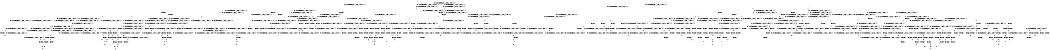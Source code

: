 digraph BCG {
size = "7, 10.5";
center = TRUE;
node [shape = circle];
0 [peripheries = 2];
0 -> 1 [label = "EX !0 !ATOMIC_EXCH_BRANCH (1, +1, TRUE, +0, 2, TRUE) !{0, 1, 2}"];
0 -> 2 [label = "EX !2 !ATOMIC_EXCH_BRANCH (1, +0, TRUE, +0, 1, TRUE) !{0, 1, 2}"];
0 -> 3 [label = "EX !1 !ATOMIC_EXCH_BRANCH (1, +0, FALSE, +1, 1, FALSE) !{0, 1, 2}"];
0 -> 4 [label = "EX !0 !ATOMIC_EXCH_BRANCH (1, +1, TRUE, +0, 2, TRUE) !{0, 1, 2}"];
1 -> 5 [label = "EX !2 !ATOMIC_EXCH_BRANCH (1, +0, TRUE, +0, 1, FALSE) !{0, 1, 2}"];
1 -> 6 [label = "EX !1 !ATOMIC_EXCH_BRANCH (1, +0, FALSE, +1, 1, TRUE) !{0, 1, 2}"];
1 -> 7 [label = "TERMINATE !0"];
2 -> 2 [label = "EX !2 !ATOMIC_EXCH_BRANCH (1, +0, TRUE, +0, 1, TRUE) !{0, 1, 2}"];
2 -> 8 [label = "EX !0 !ATOMIC_EXCH_BRANCH (1, +1, TRUE, +0, 2, TRUE) !{0, 1, 2}"];
2 -> 9 [label = "EX !1 !ATOMIC_EXCH_BRANCH (1, +0, FALSE, +1, 1, FALSE) !{0, 1, 2}"];
2 -> 10 [label = "EX !0 !ATOMIC_EXCH_BRANCH (1, +1, TRUE, +0, 2, TRUE) !{0, 1, 2}"];
3 -> 11 [label = "EX !0 !ATOMIC_EXCH_BRANCH (1, +1, TRUE, +0, 2, TRUE) !{0, 1, 2}"];
3 -> 12 [label = "EX !2 !ATOMIC_EXCH_BRANCH (1, +0, TRUE, +0, 1, TRUE) !{0, 1, 2}"];
3 -> 13 [label = "TERMINATE !1"];
3 -> 14 [label = "EX !0 !ATOMIC_EXCH_BRANCH (1, +1, TRUE, +0, 2, TRUE) !{0, 1, 2}"];
4 -> 15 [label = "EX !1 !ATOMIC_EXCH_BRANCH (1, +0, FALSE, +1, 1, TRUE) !{0, 1, 2}"];
4 -> 16 [label = "EX !2 !ATOMIC_EXCH_BRANCH (1, +0, TRUE, +0, 1, FALSE) !{0, 1, 2}"];
4 -> 17 [label = "EX !1 !ATOMIC_EXCH_BRANCH (1, +0, FALSE, +1, 1, TRUE) !{0, 1, 2}"];
4 -> 18 [label = "TERMINATE !0"];
5 -> 19 [label = "EX !1 !ATOMIC_EXCH_BRANCH (1, +0, FALSE, +1, 1, FALSE) !{0, 1, 2}"];
5 -> 20 [label = "TERMINATE !0"];
5 -> 21 [label = "TERMINATE !2"];
6 -> 6 [label = "EX !1 !ATOMIC_EXCH_BRANCH (1, +0, FALSE, +1, 1, TRUE) !{0, 1, 2}"];
6 -> 22 [label = "EX !2 !ATOMIC_EXCH_BRANCH (1, +0, TRUE, +0, 1, FALSE) !{0, 1, 2}"];
6 -> 23 [label = "TERMINATE !0"];
7 -> 24 [label = "EX !2 !ATOMIC_EXCH_BRANCH (1, +0, TRUE, +0, 1, FALSE) !{1, 2}"];
7 -> 25 [label = "EX !1 !ATOMIC_EXCH_BRANCH (1, +0, FALSE, +1, 1, TRUE) !{1, 2}"];
7 -> 26 [label = "EX !1 !ATOMIC_EXCH_BRANCH (1, +0, FALSE, +1, 1, TRUE) !{1, 2}"];
8 -> 5 [label = "EX !2 !ATOMIC_EXCH_BRANCH (1, +0, TRUE, +0, 1, FALSE) !{0, 1, 2}"];
8 -> 27 [label = "EX !1 !ATOMIC_EXCH_BRANCH (1, +0, FALSE, +1, 1, TRUE) !{0, 1, 2}"];
8 -> 28 [label = "TERMINATE !0"];
9 -> 12 [label = "EX !2 !ATOMIC_EXCH_BRANCH (1, +0, TRUE, +0, 1, TRUE) !{0, 1, 2}"];
9 -> 29 [label = "EX !0 !ATOMIC_EXCH_BRANCH (1, +1, TRUE, +0, 2, TRUE) !{0, 1, 2}"];
9 -> 30 [label = "TERMINATE !1"];
9 -> 31 [label = "EX !0 !ATOMIC_EXCH_BRANCH (1, +1, TRUE, +0, 2, TRUE) !{0, 1, 2}"];
10 -> 32 [label = "EX !1 !ATOMIC_EXCH_BRANCH (1, +0, FALSE, +1, 1, TRUE) !{0, 1, 2}"];
10 -> 16 [label = "EX !2 !ATOMIC_EXCH_BRANCH (1, +0, TRUE, +0, 1, FALSE) !{0, 1, 2}"];
10 -> 33 [label = "EX !1 !ATOMIC_EXCH_BRANCH (1, +0, FALSE, +1, 1, TRUE) !{0, 1, 2}"];
10 -> 34 [label = "TERMINATE !0"];
11 -> 35 [label = "EX !2 !ATOMIC_EXCH_BRANCH (1, +0, TRUE, +0, 1, FALSE) !{0, 1, 2}"];
11 -> 36 [label = "TERMINATE !0"];
11 -> 37 [label = "TERMINATE !1"];
12 -> 12 [label = "EX !2 !ATOMIC_EXCH_BRANCH (1, +0, TRUE, +0, 1, TRUE) !{0, 1, 2}"];
12 -> 29 [label = "EX !0 !ATOMIC_EXCH_BRANCH (1, +1, TRUE, +0, 2, TRUE) !{0, 1, 2}"];
12 -> 30 [label = "TERMINATE !1"];
12 -> 31 [label = "EX !0 !ATOMIC_EXCH_BRANCH (1, +1, TRUE, +0, 2, TRUE) !{0, 1, 2}"];
13 -> 38 [label = "EX !0 !ATOMIC_EXCH_BRANCH (1, +1, TRUE, +0, 2, TRUE) !{0, 2}"];
13 -> 39 [label = "EX !2 !ATOMIC_EXCH_BRANCH (1, +0, TRUE, +0, 1, TRUE) !{0, 2}"];
13 -> 40 [label = "EX !0 !ATOMIC_EXCH_BRANCH (1, +1, TRUE, +0, 2, TRUE) !{0, 2}"];
14 -> 41 [label = "EX !2 !ATOMIC_EXCH_BRANCH (1, +0, TRUE, +0, 1, FALSE) !{0, 1, 2}"];
14 -> 42 [label = "TERMINATE !0"];
14 -> 43 [label = "TERMINATE !1"];
15 -> 44 [label = "EX !2 !ATOMIC_EXCH_BRANCH (1, +0, TRUE, +0, 1, FALSE) !{0, 1, 2}"];
15 -> 15 [label = "EX !1 !ATOMIC_EXCH_BRANCH (1, +0, FALSE, +1, 1, TRUE) !{0, 1, 2}"];
15 -> 45 [label = "EX !2 !ATOMIC_EXCH_BRANCH (1, +0, TRUE, +0, 1, FALSE) !{0, 1, 2}"];
15 -> 46 [label = "TERMINATE !0"];
16 -> 47 [label = "EX !1 !ATOMIC_EXCH_BRANCH (1, +0, FALSE, +1, 1, FALSE) !{0, 1, 2}"];
16 -> 48 [label = "EX !1 !ATOMIC_EXCH_BRANCH (1, +0, FALSE, +1, 1, FALSE) !{0, 1, 2}"];
16 -> 49 [label = "TERMINATE !0"];
16 -> 50 [label = "TERMINATE !2"];
17 -> 15 [label = "EX !1 !ATOMIC_EXCH_BRANCH (1, +0, FALSE, +1, 1, TRUE) !{0, 1, 2}"];
17 -> 17 [label = "EX !1 !ATOMIC_EXCH_BRANCH (1, +0, FALSE, +1, 1, TRUE) !{0, 1, 2}"];
17 -> 51 [label = "EX !2 !ATOMIC_EXCH_BRANCH (1, +0, TRUE, +0, 1, FALSE) !{0, 1, 2}"];
17 -> 52 [label = "TERMINATE !0"];
18 -> 53 [label = "EX !2 !ATOMIC_EXCH_BRANCH (1, +0, TRUE, +0, 1, FALSE) !{1, 2}"];
18 -> 54 [label = "EX !1 !ATOMIC_EXCH_BRANCH (1, +0, FALSE, +1, 1, TRUE) !{1, 2}"];
19 -> 55 [label = "TERMINATE !0"];
19 -> 56 [label = "TERMINATE !2"];
19 -> 57 [label = "TERMINATE !1"];
20 -> 58 [label = "EX !1 !ATOMIC_EXCH_BRANCH (1, +0, FALSE, +1, 1, FALSE) !{1, 2}"];
20 -> 59 [label = "TERMINATE !2"];
20 -> 60 [label = "EX !1 !ATOMIC_EXCH_BRANCH (1, +0, FALSE, +1, 1, FALSE) !{1, 2}"];
21 -> 61 [label = "EX !1 !ATOMIC_EXCH_BRANCH (1, +0, FALSE, +1, 1, FALSE) !{0, 1}"];
21 -> 62 [label = "TERMINATE !0"];
22 -> 19 [label = "EX !1 !ATOMIC_EXCH_BRANCH (1, +0, FALSE, +1, 1, FALSE) !{0, 1, 2}"];
22 -> 63 [label = "TERMINATE !0"];
22 -> 64 [label = "TERMINATE !2"];
23 -> 25 [label = "EX !1 !ATOMIC_EXCH_BRANCH (1, +0, FALSE, +1, 1, TRUE) !{1, 2}"];
23 -> 65 [label = "EX !2 !ATOMIC_EXCH_BRANCH (1, +0, TRUE, +0, 1, FALSE) !{1, 2}"];
23 -> 26 [label = "EX !1 !ATOMIC_EXCH_BRANCH (1, +0, FALSE, +1, 1, TRUE) !{1, 2}"];
24 -> 58 [label = "EX !1 !ATOMIC_EXCH_BRANCH (1, +0, FALSE, +1, 1, FALSE) !{1, 2}"];
24 -> 59 [label = "TERMINATE !2"];
24 -> 60 [label = "EX !1 !ATOMIC_EXCH_BRANCH (1, +0, FALSE, +1, 1, FALSE) !{1, 2}"];
25 -> 25 [label = "EX !1 !ATOMIC_EXCH_BRANCH (1, +0, FALSE, +1, 1, TRUE) !{1, 2}"];
25 -> 65 [label = "EX !2 !ATOMIC_EXCH_BRANCH (1, +0, TRUE, +0, 1, FALSE) !{1, 2}"];
25 -> 26 [label = "EX !1 !ATOMIC_EXCH_BRANCH (1, +0, FALSE, +1, 1, TRUE) !{1, 2}"];
26 -> 66 [label = "EX !2 !ATOMIC_EXCH_BRANCH (1, +0, TRUE, +0, 1, FALSE) !{1, 2}"];
26 -> 26 [label = "EX !1 !ATOMIC_EXCH_BRANCH (1, +0, FALSE, +1, 1, TRUE) !{1, 2}"];
26 -> 67 [label = "EX !2 !ATOMIC_EXCH_BRANCH (1, +0, TRUE, +0, 1, FALSE) !{1, 2}"];
27 -> 27 [label = "EX !1 !ATOMIC_EXCH_BRANCH (1, +0, FALSE, +1, 1, TRUE) !{0, 1, 2}"];
27 -> 22 [label = "EX !2 !ATOMIC_EXCH_BRANCH (1, +0, TRUE, +0, 1, FALSE) !{0, 1, 2}"];
27 -> 68 [label = "TERMINATE !0"];
28 -> 24 [label = "EX !2 !ATOMIC_EXCH_BRANCH (1, +0, TRUE, +0, 1, FALSE) !{1, 2}"];
28 -> 69 [label = "EX !1 !ATOMIC_EXCH_BRANCH (1, +0, FALSE, +1, 1, TRUE) !{1, 2}"];
28 -> 70 [label = "EX !1 !ATOMIC_EXCH_BRANCH (1, +0, FALSE, +1, 1, TRUE) !{1, 2}"];
29 -> 35 [label = "EX !2 !ATOMIC_EXCH_BRANCH (1, +0, TRUE, +0, 1, FALSE) !{0, 1, 2}"];
29 -> 71 [label = "TERMINATE !0"];
29 -> 72 [label = "TERMINATE !1"];
30 -> 39 [label = "EX !2 !ATOMIC_EXCH_BRANCH (1, +0, TRUE, +0, 1, TRUE) !{0, 2}"];
30 -> 73 [label = "EX !0 !ATOMIC_EXCH_BRANCH (1, +1, TRUE, +0, 2, TRUE) !{0, 2}"];
30 -> 74 [label = "EX !0 !ATOMIC_EXCH_BRANCH (1, +1, TRUE, +0, 2, TRUE) !{0, 2}"];
31 -> 41 [label = "EX !2 !ATOMIC_EXCH_BRANCH (1, +0, TRUE, +0, 1, FALSE) !{0, 1, 2}"];
31 -> 75 [label = "TERMINATE !0"];
31 -> 76 [label = "TERMINATE !1"];
32 -> 44 [label = "EX !2 !ATOMIC_EXCH_BRANCH (1, +0, TRUE, +0, 1, FALSE) !{0, 1, 2}"];
32 -> 32 [label = "EX !1 !ATOMIC_EXCH_BRANCH (1, +0, FALSE, +1, 1, TRUE) !{0, 1, 2}"];
32 -> 45 [label = "EX !2 !ATOMIC_EXCH_BRANCH (1, +0, TRUE, +0, 1, FALSE) !{0, 1, 2}"];
32 -> 77 [label = "TERMINATE !0"];
33 -> 32 [label = "EX !1 !ATOMIC_EXCH_BRANCH (1, +0, FALSE, +1, 1, TRUE) !{0, 1, 2}"];
33 -> 33 [label = "EX !1 !ATOMIC_EXCH_BRANCH (1, +0, FALSE, +1, 1, TRUE) !{0, 1, 2}"];
33 -> 51 [label = "EX !2 !ATOMIC_EXCH_BRANCH (1, +0, TRUE, +0, 1, FALSE) !{0, 1, 2}"];
33 -> 78 [label = "TERMINATE !0"];
34 -> 53 [label = "EX !2 !ATOMIC_EXCH_BRANCH (1, +0, TRUE, +0, 1, FALSE) !{1, 2}"];
34 -> 79 [label = "EX !1 !ATOMIC_EXCH_BRANCH (1, +0, FALSE, +1, 1, TRUE) !{1, 2}"];
35 -> 55 [label = "TERMINATE !0"];
35 -> 56 [label = "TERMINATE !2"];
35 -> 57 [label = "TERMINATE !1"];
36 -> 80 [label = "EX !2 !ATOMIC_EXCH_BRANCH (1, +0, TRUE, +0, 1, FALSE) !{1, 2}"];
36 -> 81 [label = "TERMINATE !1"];
37 -> 82 [label = "EX !2 !ATOMIC_EXCH_BRANCH (1, +0, TRUE, +0, 1, FALSE) !{0, 2}"];
37 -> 83 [label = "TERMINATE !0"];
38 -> 82 [label = "EX !2 !ATOMIC_EXCH_BRANCH (1, +0, TRUE, +0, 1, FALSE) !{0, 2}"];
38 -> 83 [label = "TERMINATE !0"];
39 -> 39 [label = "EX !2 !ATOMIC_EXCH_BRANCH (1, +0, TRUE, +0, 1, TRUE) !{0, 2}"];
39 -> 73 [label = "EX !0 !ATOMIC_EXCH_BRANCH (1, +1, TRUE, +0, 2, TRUE) !{0, 2}"];
39 -> 74 [label = "EX !0 !ATOMIC_EXCH_BRANCH (1, +1, TRUE, +0, 2, TRUE) !{0, 2}"];
40 -> 84 [label = "EX !2 !ATOMIC_EXCH_BRANCH (1, +0, TRUE, +0, 1, FALSE) !{0, 2}"];
40 -> 85 [label = "EX !2 !ATOMIC_EXCH_BRANCH (1, +0, TRUE, +0, 1, FALSE) !{0, 2}"];
40 -> 86 [label = "TERMINATE !0"];
41 -> 87 [label = "TERMINATE !0"];
41 -> 88 [label = "TERMINATE !2"];
41 -> 89 [label = "TERMINATE !1"];
42 -> 90 [label = "EX !2 !ATOMIC_EXCH_BRANCH (1, +0, TRUE, +0, 1, FALSE) !{1, 2}"];
42 -> 91 [label = "TERMINATE !1"];
43 -> 92 [label = "EX !2 !ATOMIC_EXCH_BRANCH (1, +0, TRUE, +0, 1, FALSE) !{0, 2}"];
43 -> 93 [label = "TERMINATE !0"];
44 -> 94 [label = "EX !1 !ATOMIC_EXCH_BRANCH (1, +0, FALSE, +1, 1, FALSE) !{0, 1, 2}"];
44 -> 95 [label = "TERMINATE !0"];
44 -> 96 [label = "TERMINATE !2"];
45 -> 47 [label = "EX !1 !ATOMIC_EXCH_BRANCH (1, +0, FALSE, +1, 1, FALSE) !{0, 1, 2}"];
45 -> 97 [label = "TERMINATE !0"];
45 -> 98 [label = "TERMINATE !2"];
46 -> 99 [label = "EX !1 !ATOMIC_EXCH_BRANCH (1, +0, FALSE, +1, 1, TRUE) !{1, 2}"];
46 -> 100 [label = "EX !2 !ATOMIC_EXCH_BRANCH (1, +0, TRUE, +0, 1, FALSE) !{1, 2}"];
47 -> 101 [label = "TERMINATE !0"];
47 -> 102 [label = "TERMINATE !2"];
47 -> 103 [label = "TERMINATE !1"];
48 -> 87 [label = "TERMINATE !0"];
48 -> 88 [label = "TERMINATE !2"];
48 -> 89 [label = "TERMINATE !1"];
49 -> 104 [label = "EX !1 !ATOMIC_EXCH_BRANCH (1, +0, FALSE, +1, 1, FALSE) !{1, 2}"];
49 -> 105 [label = "TERMINATE !2"];
50 -> 106 [label = "EX !1 !ATOMIC_EXCH_BRANCH (1, +0, FALSE, +1, 1, FALSE) !{0, 1}"];
50 -> 107 [label = "TERMINATE !0"];
51 -> 47 [label = "EX !1 !ATOMIC_EXCH_BRANCH (1, +0, FALSE, +1, 1, FALSE) !{0, 1, 2}"];
51 -> 48 [label = "EX !1 !ATOMIC_EXCH_BRANCH (1, +0, FALSE, +1, 1, FALSE) !{0, 1, 2}"];
51 -> 108 [label = "TERMINATE !0"];
51 -> 109 [label = "TERMINATE !2"];
52 -> 54 [label = "EX !1 !ATOMIC_EXCH_BRANCH (1, +0, FALSE, +1, 1, TRUE) !{1, 2}"];
52 -> 110 [label = "EX !2 !ATOMIC_EXCH_BRANCH (1, +0, TRUE, +0, 1, FALSE) !{1, 2}"];
53 -> 104 [label = "EX !1 !ATOMIC_EXCH_BRANCH (1, +0, FALSE, +1, 1, FALSE) !{1, 2}"];
53 -> 105 [label = "TERMINATE !2"];
54 -> 54 [label = "EX !1 !ATOMIC_EXCH_BRANCH (1, +0, FALSE, +1, 1, TRUE) !{1, 2}"];
54 -> 110 [label = "EX !2 !ATOMIC_EXCH_BRANCH (1, +0, TRUE, +0, 1, FALSE) !{1, 2}"];
55 -> 111 [label = "TERMINATE !2"];
55 -> 112 [label = "TERMINATE !1"];
56 -> 113 [label = "TERMINATE !0"];
56 -> 114 [label = "TERMINATE !1"];
57 -> 115 [label = "TERMINATE !0"];
57 -> 116 [label = "TERMINATE !2"];
58 -> 111 [label = "TERMINATE !2"];
58 -> 112 [label = "TERMINATE !1"];
59 -> 117 [label = "EX !1 !ATOMIC_EXCH_BRANCH (1, +0, FALSE, +1, 1, FALSE) !{1}"];
59 -> 118 [label = "EX !1 !ATOMIC_EXCH_BRANCH (1, +0, FALSE, +1, 1, FALSE) !{1}"];
60 -> 119 [label = "TERMINATE !2"];
60 -> 120 [label = "TERMINATE !1"];
61 -> 113 [label = "TERMINATE !0"];
61 -> 114 [label = "TERMINATE !1"];
62 -> 117 [label = "EX !1 !ATOMIC_EXCH_BRANCH (1, +0, FALSE, +1, 1, FALSE) !{1}"];
62 -> 118 [label = "EX !1 !ATOMIC_EXCH_BRANCH (1, +0, FALSE, +1, 1, FALSE) !{1}"];
63 -> 58 [label = "EX !1 !ATOMIC_EXCH_BRANCH (1, +0, FALSE, +1, 1, FALSE) !{1, 2}"];
63 -> 121 [label = "TERMINATE !2"];
63 -> 60 [label = "EX !1 !ATOMIC_EXCH_BRANCH (1, +0, FALSE, +1, 1, FALSE) !{1, 2}"];
64 -> 61 [label = "EX !1 !ATOMIC_EXCH_BRANCH (1, +0, FALSE, +1, 1, FALSE) !{0, 1}"];
64 -> 122 [label = "TERMINATE !0"];
65 -> 58 [label = "EX !1 !ATOMIC_EXCH_BRANCH (1, +0, FALSE, +1, 1, FALSE) !{1, 2}"];
65 -> 121 [label = "TERMINATE !2"];
65 -> 60 [label = "EX !1 !ATOMIC_EXCH_BRANCH (1, +0, FALSE, +1, 1, FALSE) !{1, 2}"];
66 -> 123 [label = "EX !1 !ATOMIC_EXCH_BRANCH (1, +0, FALSE, +1, 1, FALSE) !{1, 2}"];
66 -> 124 [label = "TERMINATE !2"];
66 -> 60 [label = "EX !1 !ATOMIC_EXCH_BRANCH (1, +0, FALSE, +1, 1, FALSE) !{1, 2}"];
67 -> 60 [label = "EX !1 !ATOMIC_EXCH_BRANCH (1, +0, FALSE, +1, 1, FALSE) !{1, 2}"];
67 -> 125 [label = "TERMINATE !2"];
68 -> 69 [label = "EX !1 !ATOMIC_EXCH_BRANCH (1, +0, FALSE, +1, 1, TRUE) !{1, 2}"];
68 -> 65 [label = "EX !2 !ATOMIC_EXCH_BRANCH (1, +0, TRUE, +0, 1, FALSE) !{1, 2}"];
68 -> 70 [label = "EX !1 !ATOMIC_EXCH_BRANCH (1, +0, FALSE, +1, 1, TRUE) !{1, 2}"];
69 -> 69 [label = "EX !1 !ATOMIC_EXCH_BRANCH (1, +0, FALSE, +1, 1, TRUE) !{1, 2}"];
69 -> 65 [label = "EX !2 !ATOMIC_EXCH_BRANCH (1, +0, TRUE, +0, 1, FALSE) !{1, 2}"];
69 -> 70 [label = "EX !1 !ATOMIC_EXCH_BRANCH (1, +0, FALSE, +1, 1, TRUE) !{1, 2}"];
70 -> 66 [label = "EX !2 !ATOMIC_EXCH_BRANCH (1, +0, TRUE, +0, 1, FALSE) !{1, 2}"];
70 -> 70 [label = "EX !1 !ATOMIC_EXCH_BRANCH (1, +0, FALSE, +1, 1, TRUE) !{1, 2}"];
70 -> 67 [label = "EX !2 !ATOMIC_EXCH_BRANCH (1, +0, TRUE, +0, 1, FALSE) !{1, 2}"];
71 -> 80 [label = "EX !2 !ATOMIC_EXCH_BRANCH (1, +0, TRUE, +0, 1, FALSE) !{1, 2}"];
71 -> 126 [label = "TERMINATE !1"];
72 -> 82 [label = "EX !2 !ATOMIC_EXCH_BRANCH (1, +0, TRUE, +0, 1, FALSE) !{0, 2}"];
72 -> 127 [label = "TERMINATE !0"];
73 -> 82 [label = "EX !2 !ATOMIC_EXCH_BRANCH (1, +0, TRUE, +0, 1, FALSE) !{0, 2}"];
73 -> 127 [label = "TERMINATE !0"];
74 -> 84 [label = "EX !2 !ATOMIC_EXCH_BRANCH (1, +0, TRUE, +0, 1, FALSE) !{0, 2}"];
74 -> 85 [label = "EX !2 !ATOMIC_EXCH_BRANCH (1, +0, TRUE, +0, 1, FALSE) !{0, 2}"];
74 -> 128 [label = "TERMINATE !0"];
75 -> 90 [label = "EX !2 !ATOMIC_EXCH_BRANCH (1, +0, TRUE, +0, 1, FALSE) !{1, 2}"];
75 -> 129 [label = "TERMINATE !1"];
76 -> 92 [label = "EX !2 !ATOMIC_EXCH_BRANCH (1, +0, TRUE, +0, 1, FALSE) !{0, 2}"];
76 -> 130 [label = "TERMINATE !0"];
77 -> 131 [label = "EX !1 !ATOMIC_EXCH_BRANCH (1, +0, FALSE, +1, 1, TRUE) !{1, 2}"];
77 -> 100 [label = "EX !2 !ATOMIC_EXCH_BRANCH (1, +0, TRUE, +0, 1, FALSE) !{1, 2}"];
78 -> 79 [label = "EX !1 !ATOMIC_EXCH_BRANCH (1, +0, FALSE, +1, 1, TRUE) !{1, 2}"];
78 -> 110 [label = "EX !2 !ATOMIC_EXCH_BRANCH (1, +0, TRUE, +0, 1, FALSE) !{1, 2}"];
79 -> 79 [label = "EX !1 !ATOMIC_EXCH_BRANCH (1, +0, FALSE, +1, 1, TRUE) !{1, 2}"];
79 -> 110 [label = "EX !2 !ATOMIC_EXCH_BRANCH (1, +0, TRUE, +0, 1, FALSE) !{1, 2}"];
80 -> 111 [label = "TERMINATE !2"];
80 -> 112 [label = "TERMINATE !1"];
81 -> 132 [label = "EX !2 !ATOMIC_EXCH_BRANCH (1, +0, TRUE, +0, 1, FALSE) !{2}"];
81 -> 133 [label = "EX !2 !ATOMIC_EXCH_BRANCH (1, +0, TRUE, +0, 1, FALSE) !{2}"];
82 -> 115 [label = "TERMINATE !0"];
82 -> 116 [label = "TERMINATE !2"];
83 -> 132 [label = "EX !2 !ATOMIC_EXCH_BRANCH (1, +0, TRUE, +0, 1, FALSE) !{2}"];
83 -> 133 [label = "EX !2 !ATOMIC_EXCH_BRANCH (1, +0, TRUE, +0, 1, FALSE) !{2}"];
84 -> 134 [label = "TERMINATE !0"];
84 -> 135 [label = "TERMINATE !2"];
85 -> 136 [label = "TERMINATE !0"];
85 -> 137 [label = "TERMINATE !2"];
86 -> 138 [label = "EX !2 !ATOMIC_EXCH_BRANCH (1, +0, TRUE, +0, 1, FALSE) !{2}"];
87 -> 139 [label = "TERMINATE !2"];
87 -> 140 [label = "TERMINATE !1"];
88 -> 141 [label = "TERMINATE !0"];
88 -> 142 [label = "TERMINATE !1"];
89 -> 143 [label = "TERMINATE !0"];
89 -> 144 [label = "TERMINATE !2"];
90 -> 139 [label = "TERMINATE !2"];
90 -> 140 [label = "TERMINATE !1"];
91 -> 145 [label = "EX !2 !ATOMIC_EXCH_BRANCH (1, +0, TRUE, +0, 1, FALSE) !{2}"];
92 -> 143 [label = "TERMINATE !0"];
92 -> 144 [label = "TERMINATE !2"];
93 -> 145 [label = "EX !2 !ATOMIC_EXCH_BRANCH (1, +0, TRUE, +0, 1, FALSE) !{2}"];
94 -> 146 [label = "TERMINATE !0"];
94 -> 147 [label = "TERMINATE !2"];
94 -> 148 [label = "TERMINATE !1"];
95 -> 149 [label = "EX !1 !ATOMIC_EXCH_BRANCH (1, +0, FALSE, +1, 1, FALSE) !{1, 2}"];
95 -> 150 [label = "TERMINATE !2"];
96 -> 151 [label = "EX !1 !ATOMIC_EXCH_BRANCH (1, +0, FALSE, +1, 1, FALSE) !{0, 1}"];
96 -> 152 [label = "TERMINATE !0"];
97 -> 153 [label = "EX !1 !ATOMIC_EXCH_BRANCH (1, +0, FALSE, +1, 1, FALSE) !{1, 2}"];
97 -> 154 [label = "TERMINATE !2"];
98 -> 155 [label = "EX !1 !ATOMIC_EXCH_BRANCH (1, +0, FALSE, +1, 1, FALSE) !{0, 1}"];
98 -> 156 [label = "TERMINATE !0"];
99 -> 99 [label = "EX !1 !ATOMIC_EXCH_BRANCH (1, +0, FALSE, +1, 1, TRUE) !{1, 2}"];
99 -> 100 [label = "EX !2 !ATOMIC_EXCH_BRANCH (1, +0, TRUE, +0, 1, FALSE) !{1, 2}"];
100 -> 153 [label = "EX !1 !ATOMIC_EXCH_BRANCH (1, +0, FALSE, +1, 1, FALSE) !{1, 2}"];
100 -> 154 [label = "TERMINATE !2"];
101 -> 157 [label = "TERMINATE !2"];
101 -> 158 [label = "TERMINATE !1"];
102 -> 159 [label = "TERMINATE !0"];
102 -> 160 [label = "TERMINATE !1"];
103 -> 161 [label = "TERMINATE !0"];
103 -> 162 [label = "TERMINATE !2"];
104 -> 139 [label = "TERMINATE !2"];
104 -> 140 [label = "TERMINATE !1"];
105 -> 163 [label = "EX !1 !ATOMIC_EXCH_BRANCH (1, +0, FALSE, +1, 1, FALSE) !{1}"];
106 -> 141 [label = "TERMINATE !0"];
106 -> 142 [label = "TERMINATE !1"];
107 -> 163 [label = "EX !1 !ATOMIC_EXCH_BRANCH (1, +0, FALSE, +1, 1, FALSE) !{1}"];
108 -> 104 [label = "EX !1 !ATOMIC_EXCH_BRANCH (1, +0, FALSE, +1, 1, FALSE) !{1, 2}"];
108 -> 164 [label = "TERMINATE !2"];
109 -> 106 [label = "EX !1 !ATOMIC_EXCH_BRANCH (1, +0, FALSE, +1, 1, FALSE) !{0, 1}"];
109 -> 165 [label = "TERMINATE !0"];
110 -> 104 [label = "EX !1 !ATOMIC_EXCH_BRANCH (1, +0, FALSE, +1, 1, FALSE) !{1, 2}"];
110 -> 164 [label = "TERMINATE !2"];
111 -> 166 [label = "TERMINATE !1"];
112 -> 167 [label = "TERMINATE !2"];
113 -> 166 [label = "TERMINATE !1"];
114 -> 168 [label = "TERMINATE !0"];
115 -> 167 [label = "TERMINATE !2"];
116 -> 168 [label = "TERMINATE !0"];
117 -> 166 [label = "TERMINATE !1"];
118 -> 169 [label = "TERMINATE !1"];
119 -> 170 [label = "TERMINATE !1"];
120 -> 171 [label = "TERMINATE !2"];
121 -> 117 [label = "EX !1 !ATOMIC_EXCH_BRANCH (1, +0, FALSE, +1, 1, FALSE) !{1}"];
121 -> 118 [label = "EX !1 !ATOMIC_EXCH_BRANCH (1, +0, FALSE, +1, 1, FALSE) !{1}"];
122 -> 117 [label = "EX !1 !ATOMIC_EXCH_BRANCH (1, +0, FALSE, +1, 1, FALSE) !{1}"];
122 -> 118 [label = "EX !1 !ATOMIC_EXCH_BRANCH (1, +0, FALSE, +1, 1, FALSE) !{1}"];
123 -> 172 [label = "TERMINATE !2"];
123 -> 173 [label = "TERMINATE !1"];
124 -> 174 [label = "EX !1 !ATOMIC_EXCH_BRANCH (1, +0, FALSE, +1, 1, FALSE) !{1}"];
125 -> 175 [label = "EX !1 !ATOMIC_EXCH_BRANCH (1, +0, FALSE, +1, 1, FALSE) !{1}"];
126 -> 132 [label = "EX !2 !ATOMIC_EXCH_BRANCH (1, +0, TRUE, +0, 1, FALSE) !{2}"];
126 -> 133 [label = "EX !2 !ATOMIC_EXCH_BRANCH (1, +0, TRUE, +0, 1, FALSE) !{2}"];
127 -> 132 [label = "EX !2 !ATOMIC_EXCH_BRANCH (1, +0, TRUE, +0, 1, FALSE) !{2}"];
127 -> 133 [label = "EX !2 !ATOMIC_EXCH_BRANCH (1, +0, TRUE, +0, 1, FALSE) !{2}"];
128 -> 138 [label = "EX !2 !ATOMIC_EXCH_BRANCH (1, +0, TRUE, +0, 1, FALSE) !{2}"];
129 -> 145 [label = "EX !2 !ATOMIC_EXCH_BRANCH (1, +0, TRUE, +0, 1, FALSE) !{2}"];
130 -> 145 [label = "EX !2 !ATOMIC_EXCH_BRANCH (1, +0, TRUE, +0, 1, FALSE) !{2}"];
131 -> 131 [label = "EX !1 !ATOMIC_EXCH_BRANCH (1, +0, FALSE, +1, 1, TRUE) !{1, 2}"];
131 -> 100 [label = "EX !2 !ATOMIC_EXCH_BRANCH (1, +0, TRUE, +0, 1, FALSE) !{1, 2}"];
132 -> 167 [label = "TERMINATE !2"];
133 -> 176 [label = "TERMINATE !2"];
134 -> 177 [label = "TERMINATE !2"];
135 -> 178 [label = "TERMINATE !0"];
136 -> 179 [label = "TERMINATE !2"];
137 -> 180 [label = "TERMINATE !0"];
138 -> 179 [label = "TERMINATE !2"];
139 -> 181 [label = "TERMINATE !1"];
140 -> 182 [label = "TERMINATE !2"];
141 -> 181 [label = "TERMINATE !1"];
142 -> 183 [label = "TERMINATE !0"];
143 -> 182 [label = "TERMINATE !2"];
144 -> 183 [label = "TERMINATE !0"];
145 -> 182 [label = "TERMINATE !2"];
146 -> 184 [label = "TERMINATE !2"];
146 -> 185 [label = "TERMINATE !1"];
147 -> 186 [label = "TERMINATE !0"];
147 -> 187 [label = "TERMINATE !1"];
148 -> 188 [label = "TERMINATE !0"];
148 -> 189 [label = "TERMINATE !2"];
149 -> 184 [label = "TERMINATE !2"];
149 -> 185 [label = "TERMINATE !1"];
150 -> 190 [label = "EX !1 !ATOMIC_EXCH_BRANCH (1, +0, FALSE, +1, 1, FALSE) !{1}"];
151 -> 186 [label = "TERMINATE !0"];
151 -> 187 [label = "TERMINATE !1"];
152 -> 190 [label = "EX !1 !ATOMIC_EXCH_BRANCH (1, +0, FALSE, +1, 1, FALSE) !{1}"];
153 -> 157 [label = "TERMINATE !2"];
153 -> 158 [label = "TERMINATE !1"];
154 -> 191 [label = "EX !1 !ATOMIC_EXCH_BRANCH (1, +0, FALSE, +1, 1, FALSE) !{1}"];
155 -> 159 [label = "TERMINATE !0"];
155 -> 160 [label = "TERMINATE !1"];
156 -> 191 [label = "EX !1 !ATOMIC_EXCH_BRANCH (1, +0, FALSE, +1, 1, FALSE) !{1}"];
157 -> 192 [label = "TERMINATE !1"];
158 -> 193 [label = "TERMINATE !2"];
159 -> 192 [label = "TERMINATE !1"];
160 -> 194 [label = "TERMINATE !0"];
161 -> 193 [label = "TERMINATE !2"];
162 -> 194 [label = "TERMINATE !0"];
163 -> 181 [label = "TERMINATE !1"];
164 -> 163 [label = "EX !1 !ATOMIC_EXCH_BRANCH (1, +0, FALSE, +1, 1, FALSE) !{1}"];
165 -> 163 [label = "EX !1 !ATOMIC_EXCH_BRANCH (1, +0, FALSE, +1, 1, FALSE) !{1}"];
166 -> 195 [label = "exit"];
167 -> 195 [label = "exit"];
168 -> 195 [label = "exit"];
169 -> 196 [label = "exit"];
170 -> 197 [label = "exit"];
171 -> 197 [label = "exit"];
172 -> 198 [label = "TERMINATE !1"];
173 -> 199 [label = "TERMINATE !2"];
174 -> 198 [label = "TERMINATE !1"];
175 -> 170 [label = "TERMINATE !1"];
176 -> 200 [label = "exit"];
177 -> 201 [label = "exit"];
178 -> 201 [label = "exit"];
179 -> 202 [label = "exit"];
180 -> 202 [label = "exit"];
181 -> 203 [label = "exit"];
182 -> 203 [label = "exit"];
183 -> 203 [label = "exit"];
184 -> 204 [label = "TERMINATE !1"];
185 -> 205 [label = "TERMINATE !2"];
186 -> 204 [label = "TERMINATE !1"];
187 -> 206 [label = "TERMINATE !0"];
188 -> 205 [label = "TERMINATE !2"];
189 -> 206 [label = "TERMINATE !0"];
190 -> 204 [label = "TERMINATE !1"];
191 -> 192 [label = "TERMINATE !1"];
192 -> 207 [label = "exit"];
193 -> 207 [label = "exit"];
194 -> 207 [label = "exit"];
198 -> 208 [label = "exit"];
199 -> 208 [label = "exit"];
204 -> 209 [label = "exit"];
205 -> 209 [label = "exit"];
206 -> 209 [label = "exit"];
}

